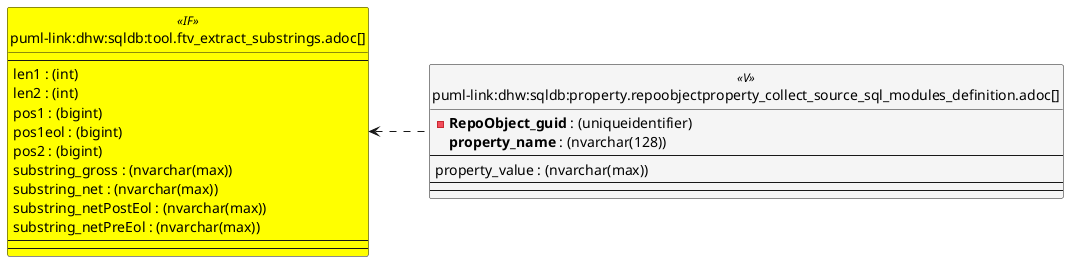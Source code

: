 @startuml
left to right direction
'top to bottom direction
hide circle
'avoide "." issues:
set namespaceSeparator none


skinparam class {
  BackgroundColor White
  BackgroundColor<<FN>> Yellow
  BackgroundColor<<FS>> Yellow
  BackgroundColor<<FT>> LightGray
  BackgroundColor<<IF>> Yellow
  BackgroundColor<<IS>> Yellow
  BackgroundColor<<P>> Aqua
  BackgroundColor<<PC>> Aqua
  BackgroundColor<<SN>> Yellow
  BackgroundColor<<SO>> SlateBlue
  BackgroundColor<<TF>> LightGray
  BackgroundColor<<TR>> Tomato
  BackgroundColor<<U>> White
  BackgroundColor<<V>> WhiteSmoke
  BackgroundColor<<X>> Aqua
  BackgroundColor<<external>> AliceBlue
}


entity "puml-link:dhw:sqldb:property.repoobjectproperty_collect_source_sql_modules_definition.adoc[]" as property.RepoObjectProperty_Collect_source_sql_modules_definition << V >> {
  - **RepoObject_guid** : (uniqueidentifier)
  **property_name** : (nvarchar(128))
  --
  property_value : (nvarchar(max))
  --
  --
}

entity "puml-link:dhw:sqldb:tool.ftv_extract_substrings.adoc[]" as tool.ftv_extract_substrings << IF >> {
  --
  len1 : (int)
  len2 : (int)
  pos1 : (bigint)
  pos1eol : (bigint)
  pos2 : (bigint)
  substring_gross : (nvarchar(max))
  substring_net : (nvarchar(max))
  substring_netPostEol : (nvarchar(max))
  substring_netPreEol : (nvarchar(max))
  --
  --
}

tool.ftv_extract_substrings <.. property.RepoObjectProperty_Collect_source_sql_modules_definition

@enduml

